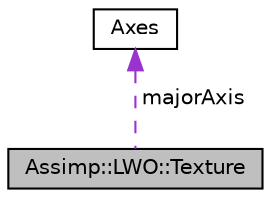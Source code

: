 digraph "Assimp::LWO::Texture"
{
  edge [fontname="Helvetica",fontsize="10",labelfontname="Helvetica",labelfontsize="10"];
  node [fontname="Helvetica",fontsize="10",shape=record];
  Node1 [label="Assimp::LWO::Texture",height=0.2,width=0.4,color="black", fillcolor="grey75", style="filled", fontcolor="black"];
  Node2 -> Node1 [dir="back",color="darkorchid3",fontsize="10",style="dashed",label=" majorAxis" ,fontname="Helvetica"];
  Node2 [label="Axes",height=0.2,width=0.4,color="black", fillcolor="white", style="filled",URL="$class_axes.html"];
}
